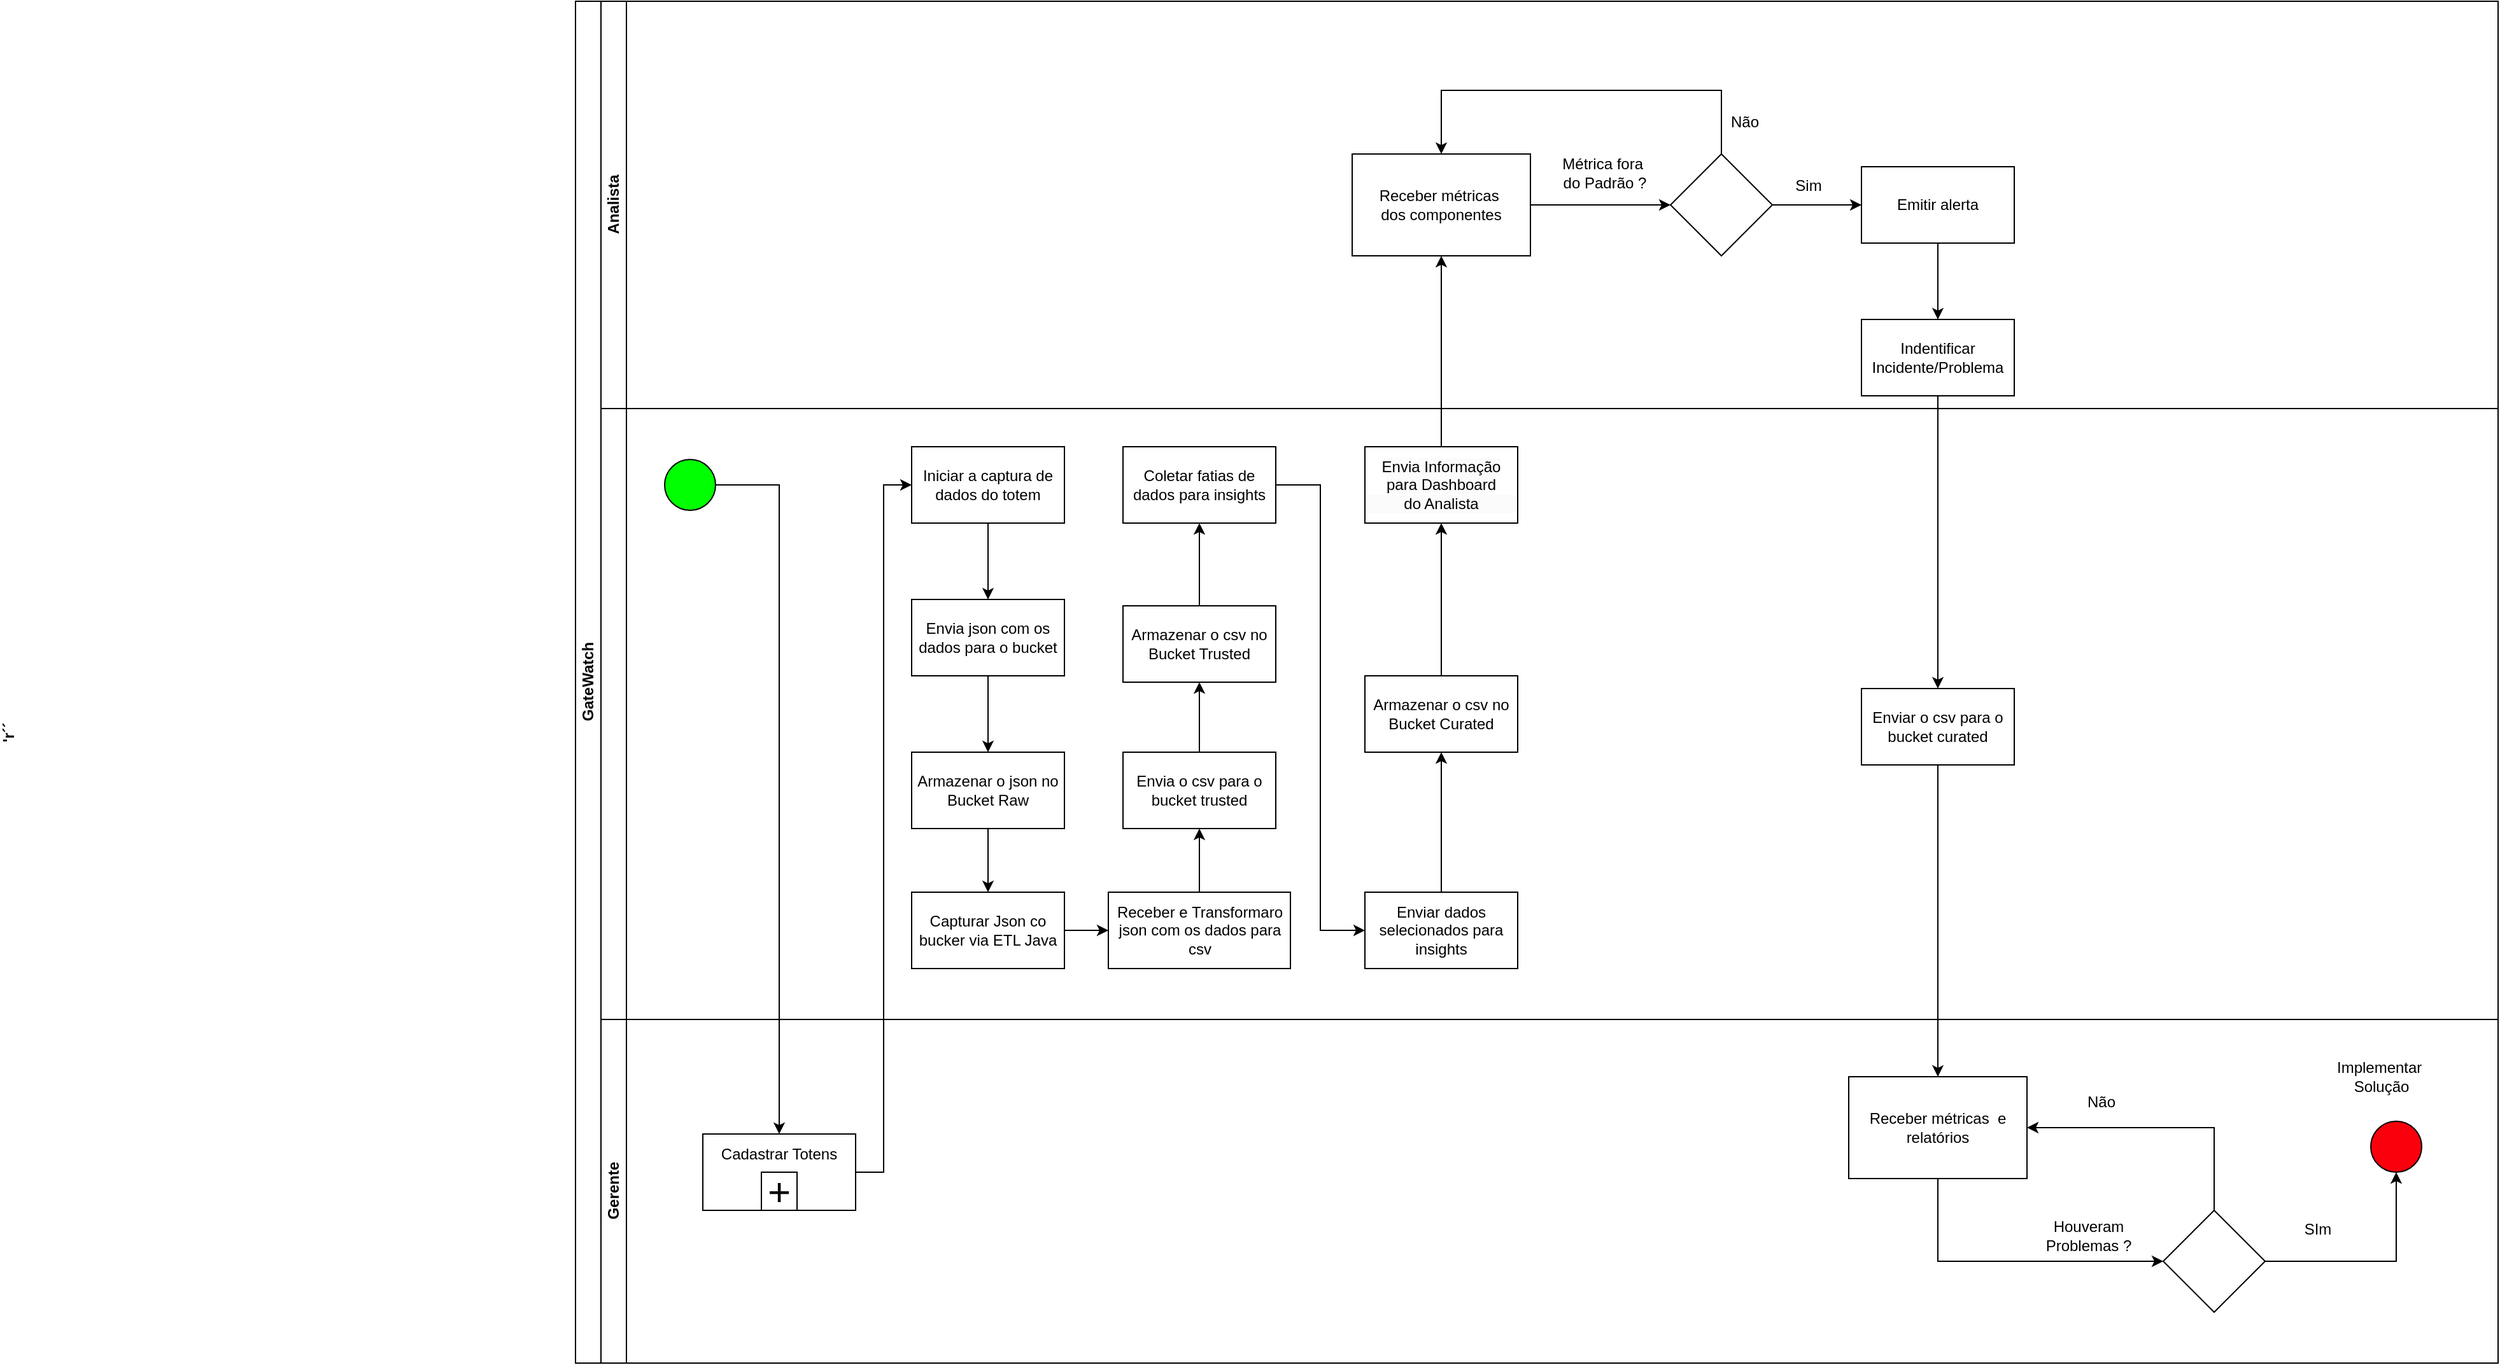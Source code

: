 <mxfile version="24.8.2">
  <diagram id="prtHgNgQTEPvFCAcTncT" name="Page-1">
    <mxGraphModel dx="2920" dy="945" grid="1" gridSize="10" guides="1" tooltips="1" connect="1" arrows="1" fold="1" page="1" pageScale="1" pageWidth="827" pageHeight="1169" math="0" shadow="0">
      <root>
        <mxCell id="0" />
        <mxCell id="1" parent="0" />
        <mxCell id="dNxyNK7c78bLwvsdeMH5-19" value="GateWatch" style="swimlane;html=1;childLayout=stackLayout;resizeParent=1;resizeParentMax=0;horizontal=0;startSize=20;horizontalStack=0;" parent="1" vertex="1">
          <mxGeometry x="150" y="140" width="1510" height="1070" as="geometry" />
        </mxCell>
        <mxCell id="dNxyNK7c78bLwvsdeMH5-20" value="Analista" style="swimlane;html=1;startSize=20;horizontal=0;" parent="dNxyNK7c78bLwvsdeMH5-19" vertex="1">
          <mxGeometry x="20" width="1490" height="320" as="geometry" />
        </mxCell>
        <mxCell id="-qNcjnmQ07-9QRYc9Np3-42" value="" style="rhombus;whiteSpace=wrap;html=1;rounded=0;" parent="dNxyNK7c78bLwvsdeMH5-20" vertex="1">
          <mxGeometry x="840" y="120" width="80" height="80" as="geometry" />
        </mxCell>
        <mxCell id="-qNcjnmQ07-9QRYc9Np3-51" value="Não" style="text;html=1;align=center;verticalAlign=middle;whiteSpace=wrap;rounded=0;" parent="dNxyNK7c78bLwvsdeMH5-20" vertex="1">
          <mxGeometry x="850" y="70" width="97" height="50" as="geometry" />
        </mxCell>
        <mxCell id="-qNcjnmQ07-9QRYc9Np3-44" value="Métrica fora&amp;nbsp;&lt;div&gt;do Padrão ?&lt;/div&gt;" style="text;html=1;align=center;verticalAlign=middle;whiteSpace=wrap;rounded=0;" parent="dNxyNK7c78bLwvsdeMH5-20" vertex="1">
          <mxGeometry x="740" y="110" width="97" height="50" as="geometry" />
        </mxCell>
        <mxCell id="-qNcjnmQ07-9QRYc9Np3-47" value="Sim" style="text;html=1;align=center;verticalAlign=middle;whiteSpace=wrap;rounded=0;" parent="dNxyNK7c78bLwvsdeMH5-20" vertex="1">
          <mxGeometry x="900" y="120" width="97" height="50" as="geometry" />
        </mxCell>
        <mxCell id="-qNcjnmQ07-9QRYc9Np3-41" value="Receber métricas&amp;nbsp;&lt;div&gt;dos componentes&lt;/div&gt;" style="rounded=0;whiteSpace=wrap;html=1;" parent="dNxyNK7c78bLwvsdeMH5-20" vertex="1">
          <mxGeometry x="590" y="120" width="140" height="80" as="geometry" />
        </mxCell>
        <mxCell id="-qNcjnmQ07-9QRYc9Np3-43" value="" style="edgeStyle=orthogonalEdgeStyle;rounded=0;orthogonalLoop=1;jettySize=auto;html=1;" parent="dNxyNK7c78bLwvsdeMH5-20" source="-qNcjnmQ07-9QRYc9Np3-41" target="-qNcjnmQ07-9QRYc9Np3-42" edge="1">
          <mxGeometry relative="1" as="geometry" />
        </mxCell>
        <mxCell id="-qNcjnmQ07-9QRYc9Np3-50" style="edgeStyle=orthogonalEdgeStyle;rounded=0;orthogonalLoop=1;jettySize=auto;html=1;exitX=0.5;exitY=0;exitDx=0;exitDy=0;entryX=0.5;entryY=0;entryDx=0;entryDy=0;" parent="dNxyNK7c78bLwvsdeMH5-20" source="-qNcjnmQ07-9QRYc9Np3-42" target="-qNcjnmQ07-9QRYc9Np3-41" edge="1">
          <mxGeometry relative="1" as="geometry">
            <Array as="points">
              <mxPoint x="870" y="70" />
              <mxPoint x="650" y="70" />
            </Array>
          </mxGeometry>
        </mxCell>
        <mxCell id="-qNcjnmQ07-9QRYc9Np3-45" value="Emitir alerta" style="whiteSpace=wrap;html=1;rounded=0;" parent="dNxyNK7c78bLwvsdeMH5-20" vertex="1">
          <mxGeometry x="990" y="130" width="120" height="60" as="geometry" />
        </mxCell>
        <mxCell id="-qNcjnmQ07-9QRYc9Np3-46" value="" style="edgeStyle=orthogonalEdgeStyle;rounded=0;orthogonalLoop=1;jettySize=auto;html=1;" parent="dNxyNK7c78bLwvsdeMH5-20" source="-qNcjnmQ07-9QRYc9Np3-42" target="-qNcjnmQ07-9QRYc9Np3-45" edge="1">
          <mxGeometry relative="1" as="geometry" />
        </mxCell>
        <mxCell id="wGDnF6_-XXZ3W9rCwHH7-1" value="Indentificar Incidente/Problema" style="whiteSpace=wrap;html=1;rounded=0;" parent="dNxyNK7c78bLwvsdeMH5-20" vertex="1">
          <mxGeometry x="990" y="250" width="120" height="60" as="geometry" />
        </mxCell>
        <mxCell id="wGDnF6_-XXZ3W9rCwHH7-2" value="" style="edgeStyle=orthogonalEdgeStyle;rounded=0;orthogonalLoop=1;jettySize=auto;html=1;" parent="dNxyNK7c78bLwvsdeMH5-20" source="-qNcjnmQ07-9QRYc9Np3-45" target="wGDnF6_-XXZ3W9rCwHH7-1" edge="1">
          <mxGeometry relative="1" as="geometry" />
        </mxCell>
        <mxCell id="IbQLFTxOaL99sc8gd8bo-35" style="edgeStyle=orthogonalEdgeStyle;rounded=0;orthogonalLoop=1;jettySize=auto;html=1;entryX=0.5;entryY=0;entryDx=0;entryDy=0;" parent="dNxyNK7c78bLwvsdeMH5-19" source="IbQLFTxOaL99sc8gd8bo-33" target="-qNcjnmQ07-9QRYc9Np3-64" edge="1">
          <mxGeometry relative="1" as="geometry" />
        </mxCell>
        <mxCell id="IbQLFTxOaL99sc8gd8bo-14" style="edgeStyle=orthogonalEdgeStyle;rounded=0;orthogonalLoop=1;jettySize=auto;html=1;exitX=0.5;exitY=0;exitDx=0;exitDy=0;entryX=0.5;entryY=1;entryDx=0;entryDy=0;" parent="dNxyNK7c78bLwvsdeMH5-19" source="IbQLFTxOaL99sc8gd8bo-12" target="-qNcjnmQ07-9QRYc9Np3-41" edge="1">
          <mxGeometry relative="1" as="geometry" />
        </mxCell>
        <mxCell id="IbQLFTxOaL99sc8gd8bo-34" value="" style="edgeStyle=orthogonalEdgeStyle;rounded=0;orthogonalLoop=1;jettySize=auto;html=1;" parent="dNxyNK7c78bLwvsdeMH5-19" source="wGDnF6_-XXZ3W9rCwHH7-1" target="IbQLFTxOaL99sc8gd8bo-33" edge="1">
          <mxGeometry relative="1" as="geometry" />
        </mxCell>
        <mxCell id="qjWwQdkhmDn-6uMmh5kR-1" style="edgeStyle=orthogonalEdgeStyle;rounded=0;orthogonalLoop=1;jettySize=auto;html=1;exitX=1;exitY=0.5;exitDx=0;exitDy=0;entryX=0.5;entryY=0;entryDx=0;entryDy=0;" parent="dNxyNK7c78bLwvsdeMH5-19" source="dNxyNK7c78bLwvsdeMH5-23" target="IbQLFTxOaL99sc8gd8bo-8" edge="1">
          <mxGeometry relative="1" as="geometry" />
        </mxCell>
        <mxCell id="dNxyNK7c78bLwvsdeMH5-21" value="&#39;r´´&amp;nbsp; &amp;nbsp; &amp;nbsp; &amp;nbsp; &amp;nbsp;&lt;div&gt;&lt;br&gt;&lt;/div&gt;&lt;div&gt;&lt;br&gt;&lt;/div&gt;&lt;div&gt;&lt;br&gt;&lt;/div&gt;&lt;div&gt;&lt;br&gt;&lt;/div&gt;&lt;div&gt;&lt;br&gt;&lt;/div&gt;&lt;div&gt;&lt;br&gt;&lt;/div&gt;&lt;div&gt;&lt;br&gt;&lt;/div&gt;&lt;div&gt;&lt;br&gt;&lt;/div&gt;&lt;div&gt;&lt;br&gt;&lt;/div&gt;&lt;div&gt;&lt;br&gt;&lt;/div&gt;&lt;div&gt;&lt;br&gt;&lt;/div&gt;&lt;div&gt;&lt;br&gt;&lt;/div&gt;&lt;div&gt;&lt;br&gt;&lt;/div&gt;&lt;div&gt;&lt;br&gt;&lt;/div&gt;&lt;div&gt;&lt;br&gt;&lt;/div&gt;&lt;div&gt;&lt;br&gt;&lt;/div&gt;&lt;div&gt;&lt;br&gt;&lt;/div&gt;&lt;div&gt;&lt;br&gt;&lt;/div&gt;&lt;div&gt;&lt;br&gt;&lt;/div&gt;&lt;div&gt;&lt;br&gt;&lt;/div&gt;&lt;div&gt;&lt;br&gt;&lt;/div&gt;&lt;div&gt;&lt;br&gt;&lt;/div&gt;&lt;div&gt;&lt;br&gt;&lt;/div&gt;&lt;div&gt;&lt;br&gt;&lt;/div&gt;&lt;div&gt;&lt;br&gt;&lt;/div&gt;&lt;div&gt;&lt;br&gt;&lt;/div&gt;&lt;div&gt;&lt;br&gt;&lt;/div&gt;&lt;div&gt;&lt;br&gt;&lt;/div&gt;&lt;div&gt;&lt;br&gt;&lt;/div&gt;&lt;div&gt;&lt;br&gt;&lt;/div&gt;&lt;div&gt;&lt;br&gt;&lt;/div&gt;&lt;div&gt;&lt;br&gt;&lt;/div&gt;&lt;div&gt;&lt;br&gt;&lt;/div&gt;&lt;div&gt;&lt;br&gt;&lt;/div&gt;&lt;div&gt;&lt;br&gt;&lt;/div&gt;&lt;div&gt;&lt;br&gt;&lt;/div&gt;&lt;div&gt;&lt;br&gt;&lt;/div&gt;&lt;div&gt;&lt;br&gt;&lt;/div&gt;&lt;div&gt;&lt;br&gt;&lt;/div&gt;&lt;div&gt;&lt;br&gt;&lt;/div&gt;&lt;div&gt;&lt;br&gt;&lt;/div&gt;&lt;div&gt;&lt;br&gt;&lt;/div&gt;&lt;div&gt;&lt;br&gt;&lt;/div&gt;&lt;div&gt;&lt;br&gt;&lt;/div&gt;&lt;div&gt;&lt;br&gt;&lt;/div&gt;&lt;div&gt;&lt;br&gt;&lt;/div&gt;&lt;div&gt;&lt;br&gt;&lt;/div&gt;&lt;div&gt;&lt;br&gt;&lt;/div&gt;&lt;div&gt;&lt;br&gt;&lt;/div&gt;&lt;div&gt;&lt;br&gt;&lt;/div&gt;&lt;div&gt;&lt;br&gt;&lt;/div&gt;&lt;div&gt;&lt;br&gt;&lt;/div&gt;&lt;div&gt;&lt;br&gt;&lt;/div&gt;&lt;div&gt;&lt;br&gt;&lt;/div&gt;&lt;div&gt;&lt;br&gt;&lt;/div&gt;&lt;div&gt;&lt;br&gt;&lt;/div&gt;&lt;div&gt;&lt;br&gt;&lt;/div&gt;&lt;div&gt;&lt;br&gt;&lt;/div&gt;&lt;div&gt;&lt;br&gt;&lt;/div&gt;&lt;div&gt;&lt;br&gt;&lt;/div&gt;&lt;div&gt;&lt;br&gt;&lt;/div&gt;&lt;div&gt;&lt;br&gt;&lt;/div&gt;&lt;div&gt;&lt;br&gt;&lt;/div&gt;&lt;div&gt;&lt;br&gt;&lt;/div&gt;&lt;div&gt;&lt;br&gt;&lt;/div&gt;&lt;div&gt;&lt;br&gt;&lt;/div&gt;" style="swimlane;html=1;startSize=20;horizontal=0;" parent="dNxyNK7c78bLwvsdeMH5-19" vertex="1">
          <mxGeometry x="20" y="320" width="1490" height="480" as="geometry" />
        </mxCell>
        <mxCell id="IbQLFTxOaL99sc8gd8bo-18" value="" style="edgeStyle=orthogonalEdgeStyle;rounded=0;orthogonalLoop=1;jettySize=auto;html=1;" parent="dNxyNK7c78bLwvsdeMH5-21" source="-qNcjnmQ07-9QRYc9Np3-6" target="IbQLFTxOaL99sc8gd8bo-17" edge="1">
          <mxGeometry relative="1" as="geometry" />
        </mxCell>
        <mxCell id="-qNcjnmQ07-9QRYc9Np3-6" value="Iniciar a captura de&lt;div&gt;dados do totem&lt;/div&gt;" style="rounded=0;whiteSpace=wrap;html=1;" parent="dNxyNK7c78bLwvsdeMH5-21" vertex="1">
          <mxGeometry x="244" y="30" width="120" height="60" as="geometry" />
        </mxCell>
        <mxCell id="IbQLFTxOaL99sc8gd8bo-22" value="" style="edgeStyle=orthogonalEdgeStyle;rounded=0;orthogonalLoop=1;jettySize=auto;html=1;" parent="dNxyNK7c78bLwvsdeMH5-21" source="-qNcjnmQ07-9QRYc9Np3-8" target="IbQLFTxOaL99sc8gd8bo-21" edge="1">
          <mxGeometry relative="1" as="geometry" />
        </mxCell>
        <mxCell id="-qNcjnmQ07-9QRYc9Np3-8" value="Armazenar o json no Bucket Raw" style="whiteSpace=wrap;html=1;rounded=0;" parent="dNxyNK7c78bLwvsdeMH5-21" vertex="1">
          <mxGeometry x="244" y="270" width="120" height="60" as="geometry" />
        </mxCell>
        <mxCell id="IbQLFTxOaL99sc8gd8bo-26" value="" style="edgeStyle=orthogonalEdgeStyle;rounded=0;orthogonalLoop=1;jettySize=auto;html=1;" parent="dNxyNK7c78bLwvsdeMH5-21" source="-qNcjnmQ07-9QRYc9Np3-11" target="IbQLFTxOaL99sc8gd8bo-25" edge="1">
          <mxGeometry relative="1" as="geometry" />
        </mxCell>
        <mxCell id="-qNcjnmQ07-9QRYc9Np3-11" value="Receber e Transformaro json com os dados para csv" style="whiteSpace=wrap;html=1;rounded=0;" parent="dNxyNK7c78bLwvsdeMH5-21" vertex="1">
          <mxGeometry x="398.5" y="380" width="143" height="60" as="geometry" />
        </mxCell>
        <mxCell id="dNxyNK7c78bLwvsdeMH5-23" value="" style="ellipse;whiteSpace=wrap;html=1;fillStyle=solid;fillColor=#00FF00;" parent="dNxyNK7c78bLwvsdeMH5-21" vertex="1">
          <mxGeometry x="50" y="40" width="40" height="40" as="geometry" />
        </mxCell>
        <mxCell id="-qNcjnmQ07-9QRYc9Np3-22" value="" style="edgeStyle=orthogonalEdgeStyle;rounded=0;orthogonalLoop=1;jettySize=auto;html=1;" parent="dNxyNK7c78bLwvsdeMH5-21" source="-qNcjnmQ07-9QRYc9Np3-18" target="-qNcjnmQ07-9QRYc9Np3-21" edge="1">
          <mxGeometry relative="1" as="geometry" />
        </mxCell>
        <mxCell id="-qNcjnmQ07-9QRYc9Np3-18" value="Armazenar o csv no Bucket Trusted" style="whiteSpace=wrap;html=1;rounded=0;" parent="dNxyNK7c78bLwvsdeMH5-21" vertex="1">
          <mxGeometry x="410" y="155" width="120" height="60" as="geometry" />
        </mxCell>
        <mxCell id="qjWwQdkhmDn-6uMmh5kR-4" style="edgeStyle=orthogonalEdgeStyle;rounded=0;orthogonalLoop=1;jettySize=auto;html=1;exitX=1;exitY=0.5;exitDx=0;exitDy=0;entryX=0;entryY=0.5;entryDx=0;entryDy=0;" parent="dNxyNK7c78bLwvsdeMH5-21" source="-qNcjnmQ07-9QRYc9Np3-21" target="IbQLFTxOaL99sc8gd8bo-29" edge="1">
          <mxGeometry relative="1" as="geometry" />
        </mxCell>
        <mxCell id="-qNcjnmQ07-9QRYc9Np3-21" value="Coletar fatias de dados para insights" style="whiteSpace=wrap;html=1;rounded=0;" parent="dNxyNK7c78bLwvsdeMH5-21" vertex="1">
          <mxGeometry x="410" y="30" width="120" height="60" as="geometry" />
        </mxCell>
        <mxCell id="IbQLFTxOaL99sc8gd8bo-13" style="edgeStyle=orthogonalEdgeStyle;rounded=0;orthogonalLoop=1;jettySize=auto;html=1;exitX=0.5;exitY=0;exitDx=0;exitDy=0;" parent="dNxyNK7c78bLwvsdeMH5-21" source="IbQLFTxOaL99sc8gd8bo-7" target="IbQLFTxOaL99sc8gd8bo-12" edge="1">
          <mxGeometry relative="1" as="geometry" />
        </mxCell>
        <mxCell id="IbQLFTxOaL99sc8gd8bo-7" value="Armazenar o csv no Bucket Curated" style="whiteSpace=wrap;html=1;rounded=0;" parent="dNxyNK7c78bLwvsdeMH5-21" vertex="1">
          <mxGeometry x="600" y="210" width="120" height="60" as="geometry" />
        </mxCell>
        <mxCell id="IbQLFTxOaL99sc8gd8bo-12" value="&lt;span style=&quot;color: rgb(0, 0, 0); font-family: Helvetica; font-size: 12px; font-style: normal; font-variant-ligatures: normal; font-variant-caps: normal; font-weight: 400; letter-spacing: normal; orphans: 2; text-align: center; text-indent: 0px; text-transform: none; widows: 2; word-spacing: 0px; -webkit-text-stroke-width: 0px; white-space: normal; background-color: rgb(251, 251, 251); text-decoration-thickness: initial; text-decoration-style: initial; text-decoration-color: initial; display: inline !important; float: none;&quot;&gt;Envia Informação para Dashboard&lt;/span&gt;&lt;div style=&quot;forced-color-adjust: none; color: rgb(0, 0, 0); font-family: Helvetica; font-size: 12px; font-style: normal; font-variant-ligatures: normal; font-variant-caps: normal; font-weight: 400; letter-spacing: normal; orphans: 2; text-align: center; text-indent: 0px; text-transform: none; widows: 2; word-spacing: 0px; -webkit-text-stroke-width: 0px; white-space: normal; background-color: rgb(251, 251, 251); text-decoration-thickness: initial; text-decoration-style: initial; text-decoration-color: initial;&quot;&gt;do Analista&lt;/div&gt;" style="rounded=0;whiteSpace=wrap;html=1;" parent="dNxyNK7c78bLwvsdeMH5-21" vertex="1">
          <mxGeometry x="600" y="30" width="120" height="60" as="geometry" />
        </mxCell>
        <mxCell id="qjWwQdkhmDn-6uMmh5kR-3" style="edgeStyle=orthogonalEdgeStyle;rounded=0;orthogonalLoop=1;jettySize=auto;html=1;exitX=0.5;exitY=1;exitDx=0;exitDy=0;entryX=0.5;entryY=0;entryDx=0;entryDy=0;" parent="dNxyNK7c78bLwvsdeMH5-21" source="IbQLFTxOaL99sc8gd8bo-17" target="-qNcjnmQ07-9QRYc9Np3-8" edge="1">
          <mxGeometry relative="1" as="geometry" />
        </mxCell>
        <mxCell id="IbQLFTxOaL99sc8gd8bo-17" value="Envia json com os dados para o bucket" style="whiteSpace=wrap;html=1;rounded=0;" parent="dNxyNK7c78bLwvsdeMH5-21" vertex="1">
          <mxGeometry x="244" y="150" width="120" height="60" as="geometry" />
        </mxCell>
        <mxCell id="IbQLFTxOaL99sc8gd8bo-32" style="edgeStyle=orthogonalEdgeStyle;rounded=0;orthogonalLoop=1;jettySize=auto;html=1;exitX=1;exitY=0.5;exitDx=0;exitDy=0;entryX=0;entryY=0.5;entryDx=0;entryDy=0;" parent="dNxyNK7c78bLwvsdeMH5-21" source="IbQLFTxOaL99sc8gd8bo-21" target="-qNcjnmQ07-9QRYc9Np3-11" edge="1">
          <mxGeometry relative="1" as="geometry" />
        </mxCell>
        <mxCell id="IbQLFTxOaL99sc8gd8bo-21" value="Capturar Json co bucker via ETL Java" style="whiteSpace=wrap;html=1;rounded=0;" parent="dNxyNK7c78bLwvsdeMH5-21" vertex="1">
          <mxGeometry x="244" y="380" width="120" height="60" as="geometry" />
        </mxCell>
        <mxCell id="IbQLFTxOaL99sc8gd8bo-28" style="edgeStyle=orthogonalEdgeStyle;rounded=0;orthogonalLoop=1;jettySize=auto;html=1;exitX=0.5;exitY=0;exitDx=0;exitDy=0;entryX=0.5;entryY=1;entryDx=0;entryDy=0;" parent="dNxyNK7c78bLwvsdeMH5-21" source="IbQLFTxOaL99sc8gd8bo-25" target="-qNcjnmQ07-9QRYc9Np3-18" edge="1">
          <mxGeometry relative="1" as="geometry" />
        </mxCell>
        <mxCell id="IbQLFTxOaL99sc8gd8bo-25" value="Envia o csv para o bucket trusted" style="whiteSpace=wrap;html=1;rounded=0;" parent="dNxyNK7c78bLwvsdeMH5-21" vertex="1">
          <mxGeometry x="410" y="270" width="120" height="60" as="geometry" />
        </mxCell>
        <mxCell id="IbQLFTxOaL99sc8gd8bo-31" style="edgeStyle=orthogonalEdgeStyle;rounded=0;orthogonalLoop=1;jettySize=auto;html=1;exitX=0.5;exitY=0;exitDx=0;exitDy=0;entryX=0.5;entryY=1;entryDx=0;entryDy=0;" parent="dNxyNK7c78bLwvsdeMH5-21" source="IbQLFTxOaL99sc8gd8bo-29" target="IbQLFTxOaL99sc8gd8bo-7" edge="1">
          <mxGeometry relative="1" as="geometry" />
        </mxCell>
        <mxCell id="IbQLFTxOaL99sc8gd8bo-29" value="Enviar dados selecionados para insights" style="whiteSpace=wrap;html=1;rounded=0;" parent="dNxyNK7c78bLwvsdeMH5-21" vertex="1">
          <mxGeometry x="600" y="380" width="120" height="60" as="geometry" />
        </mxCell>
        <mxCell id="IbQLFTxOaL99sc8gd8bo-33" value="Enviar o csv para o bucket curated" style="whiteSpace=wrap;html=1;rounded=0;" parent="dNxyNK7c78bLwvsdeMH5-21" vertex="1">
          <mxGeometry x="990" y="220" width="120" height="60" as="geometry" />
        </mxCell>
        <mxCell id="dNxyNK7c78bLwvsdeMH5-22" value="Gerente" style="swimlane;html=1;startSize=20;horizontal=0;" parent="dNxyNK7c78bLwvsdeMH5-19" vertex="1">
          <mxGeometry x="20" y="800" width="1490" height="270" as="geometry" />
        </mxCell>
        <mxCell id="IbQLFTxOaL99sc8gd8bo-8" value="Cadastrar Totens&lt;div&gt;&lt;br&gt;&lt;/div&gt;&lt;div&gt;&lt;br&gt;&lt;/div&gt;" style="whiteSpace=wrap;html=1;rounded=0;" parent="dNxyNK7c78bLwvsdeMH5-22" vertex="1">
          <mxGeometry x="80" y="90" width="120" height="60" as="geometry" />
        </mxCell>
        <mxCell id="IbQLFTxOaL99sc8gd8bo-15" value="&lt;font style=&quot;font-size: 31px;&quot;&gt;+&lt;/font&gt;" style="rounded=0;whiteSpace=wrap;html=1;" parent="dNxyNK7c78bLwvsdeMH5-22" vertex="1">
          <mxGeometry x="126" y="120" width="28" height="30" as="geometry" />
        </mxCell>
        <mxCell id="-qNcjnmQ07-9QRYc9Np3-64" value="&lt;div style=&quot;&quot;&gt;Receber métricas&amp;nbsp; e relatórios&lt;/div&gt;" style="rounded=0;whiteSpace=wrap;html=1;align=center;" parent="dNxyNK7c78bLwvsdeMH5-22" vertex="1">
          <mxGeometry x="980" y="45" width="140" height="80" as="geometry" />
        </mxCell>
        <mxCell id="-qNcjnmQ07-9QRYc9Np3-79" value="Não" style="text;html=1;align=center;verticalAlign=middle;whiteSpace=wrap;rounded=0;" parent="dNxyNK7c78bLwvsdeMH5-22" vertex="1">
          <mxGeometry x="1130" y="40" width="97" height="50" as="geometry" />
        </mxCell>
        <mxCell id="-qNcjnmQ07-9QRYc9Np3-72" value="Houveram Problemas ?" style="text;html=1;align=center;verticalAlign=middle;whiteSpace=wrap;rounded=0;" parent="dNxyNK7c78bLwvsdeMH5-22" vertex="1">
          <mxGeometry x="1120" y="145" width="97" height="50" as="geometry" />
        </mxCell>
        <mxCell id="-qNcjnmQ07-9QRYc9Np3-68" value="" style="rhombus;whiteSpace=wrap;html=1;" parent="dNxyNK7c78bLwvsdeMH5-22" vertex="1">
          <mxGeometry x="1227" y="150" width="80" height="80" as="geometry" />
        </mxCell>
        <mxCell id="-qNcjnmQ07-9QRYc9Np3-69" style="edgeStyle=orthogonalEdgeStyle;rounded=0;orthogonalLoop=1;jettySize=auto;html=1;exitX=0.5;exitY=1;exitDx=0;exitDy=0;entryX=0;entryY=0.5;entryDx=0;entryDy=0;" parent="dNxyNK7c78bLwvsdeMH5-22" source="-qNcjnmQ07-9QRYc9Np3-64" target="-qNcjnmQ07-9QRYc9Np3-68" edge="1">
          <mxGeometry relative="1" as="geometry" />
        </mxCell>
        <mxCell id="-qNcjnmQ07-9QRYc9Np3-77" style="edgeStyle=orthogonalEdgeStyle;rounded=0;orthogonalLoop=1;jettySize=auto;html=1;exitX=0.5;exitY=0;exitDx=0;exitDy=0;entryX=1;entryY=0.5;entryDx=0;entryDy=0;" parent="dNxyNK7c78bLwvsdeMH5-22" source="-qNcjnmQ07-9QRYc9Np3-68" target="-qNcjnmQ07-9QRYc9Np3-64" edge="1">
          <mxGeometry relative="1" as="geometry" />
        </mxCell>
        <mxCell id="-qNcjnmQ07-9QRYc9Np3-78" value="SIm" style="text;html=1;align=center;verticalAlign=middle;whiteSpace=wrap;rounded=0;" parent="dNxyNK7c78bLwvsdeMH5-22" vertex="1">
          <mxGeometry x="1320" y="150" width="57" height="30" as="geometry" />
        </mxCell>
        <mxCell id="-qNcjnmQ07-9QRYc9Np3-53" value="" style="ellipse;whiteSpace=wrap;html=1;fillStyle=solid;fillColor=#fa000c;" parent="dNxyNK7c78bLwvsdeMH5-22" vertex="1">
          <mxGeometry x="1390" y="80" width="40" height="40" as="geometry" />
        </mxCell>
        <mxCell id="wGDnF6_-XXZ3W9rCwHH7-5" style="edgeStyle=orthogonalEdgeStyle;rounded=0;orthogonalLoop=1;jettySize=auto;html=1;exitX=1;exitY=0.5;exitDx=0;exitDy=0;entryX=0.5;entryY=1;entryDx=0;entryDy=0;" parent="dNxyNK7c78bLwvsdeMH5-22" source="-qNcjnmQ07-9QRYc9Np3-68" target="-qNcjnmQ07-9QRYc9Np3-53" edge="1">
          <mxGeometry relative="1" as="geometry" />
        </mxCell>
        <mxCell id="-qNcjnmQ07-9QRYc9Np3-80" value="Implementar&amp;nbsp;&lt;div&gt;Solução&lt;/div&gt;" style="text;html=1;align=center;verticalAlign=middle;whiteSpace=wrap;rounded=0;" parent="dNxyNK7c78bLwvsdeMH5-22" vertex="1">
          <mxGeometry x="1350" y="20" width="97" height="50" as="geometry" />
        </mxCell>
        <mxCell id="qjWwQdkhmDn-6uMmh5kR-2" style="edgeStyle=orthogonalEdgeStyle;rounded=0;orthogonalLoop=1;jettySize=auto;html=1;exitX=1;exitY=0.5;exitDx=0;exitDy=0;entryX=0;entryY=0.5;entryDx=0;entryDy=0;" parent="dNxyNK7c78bLwvsdeMH5-19" source="IbQLFTxOaL99sc8gd8bo-8" target="-qNcjnmQ07-9QRYc9Np3-6" edge="1">
          <mxGeometry relative="1" as="geometry" />
        </mxCell>
      </root>
    </mxGraphModel>
  </diagram>
</mxfile>
